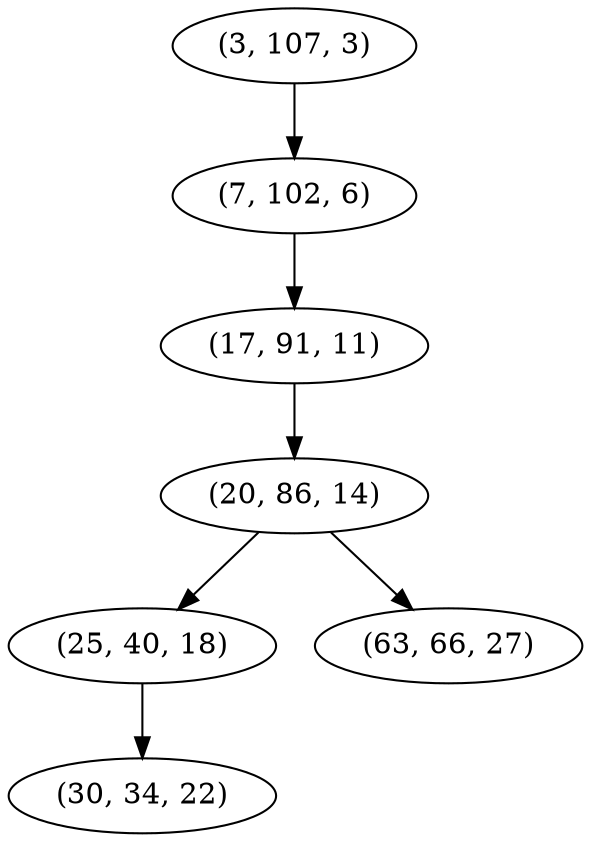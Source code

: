 digraph tree {
    "(3, 107, 3)";
    "(7, 102, 6)";
    "(17, 91, 11)";
    "(20, 86, 14)";
    "(25, 40, 18)";
    "(30, 34, 22)";
    "(63, 66, 27)";
    "(3, 107, 3)" -> "(7, 102, 6)";
    "(7, 102, 6)" -> "(17, 91, 11)";
    "(17, 91, 11)" -> "(20, 86, 14)";
    "(20, 86, 14)" -> "(25, 40, 18)";
    "(20, 86, 14)" -> "(63, 66, 27)";
    "(25, 40, 18)" -> "(30, 34, 22)";
}
